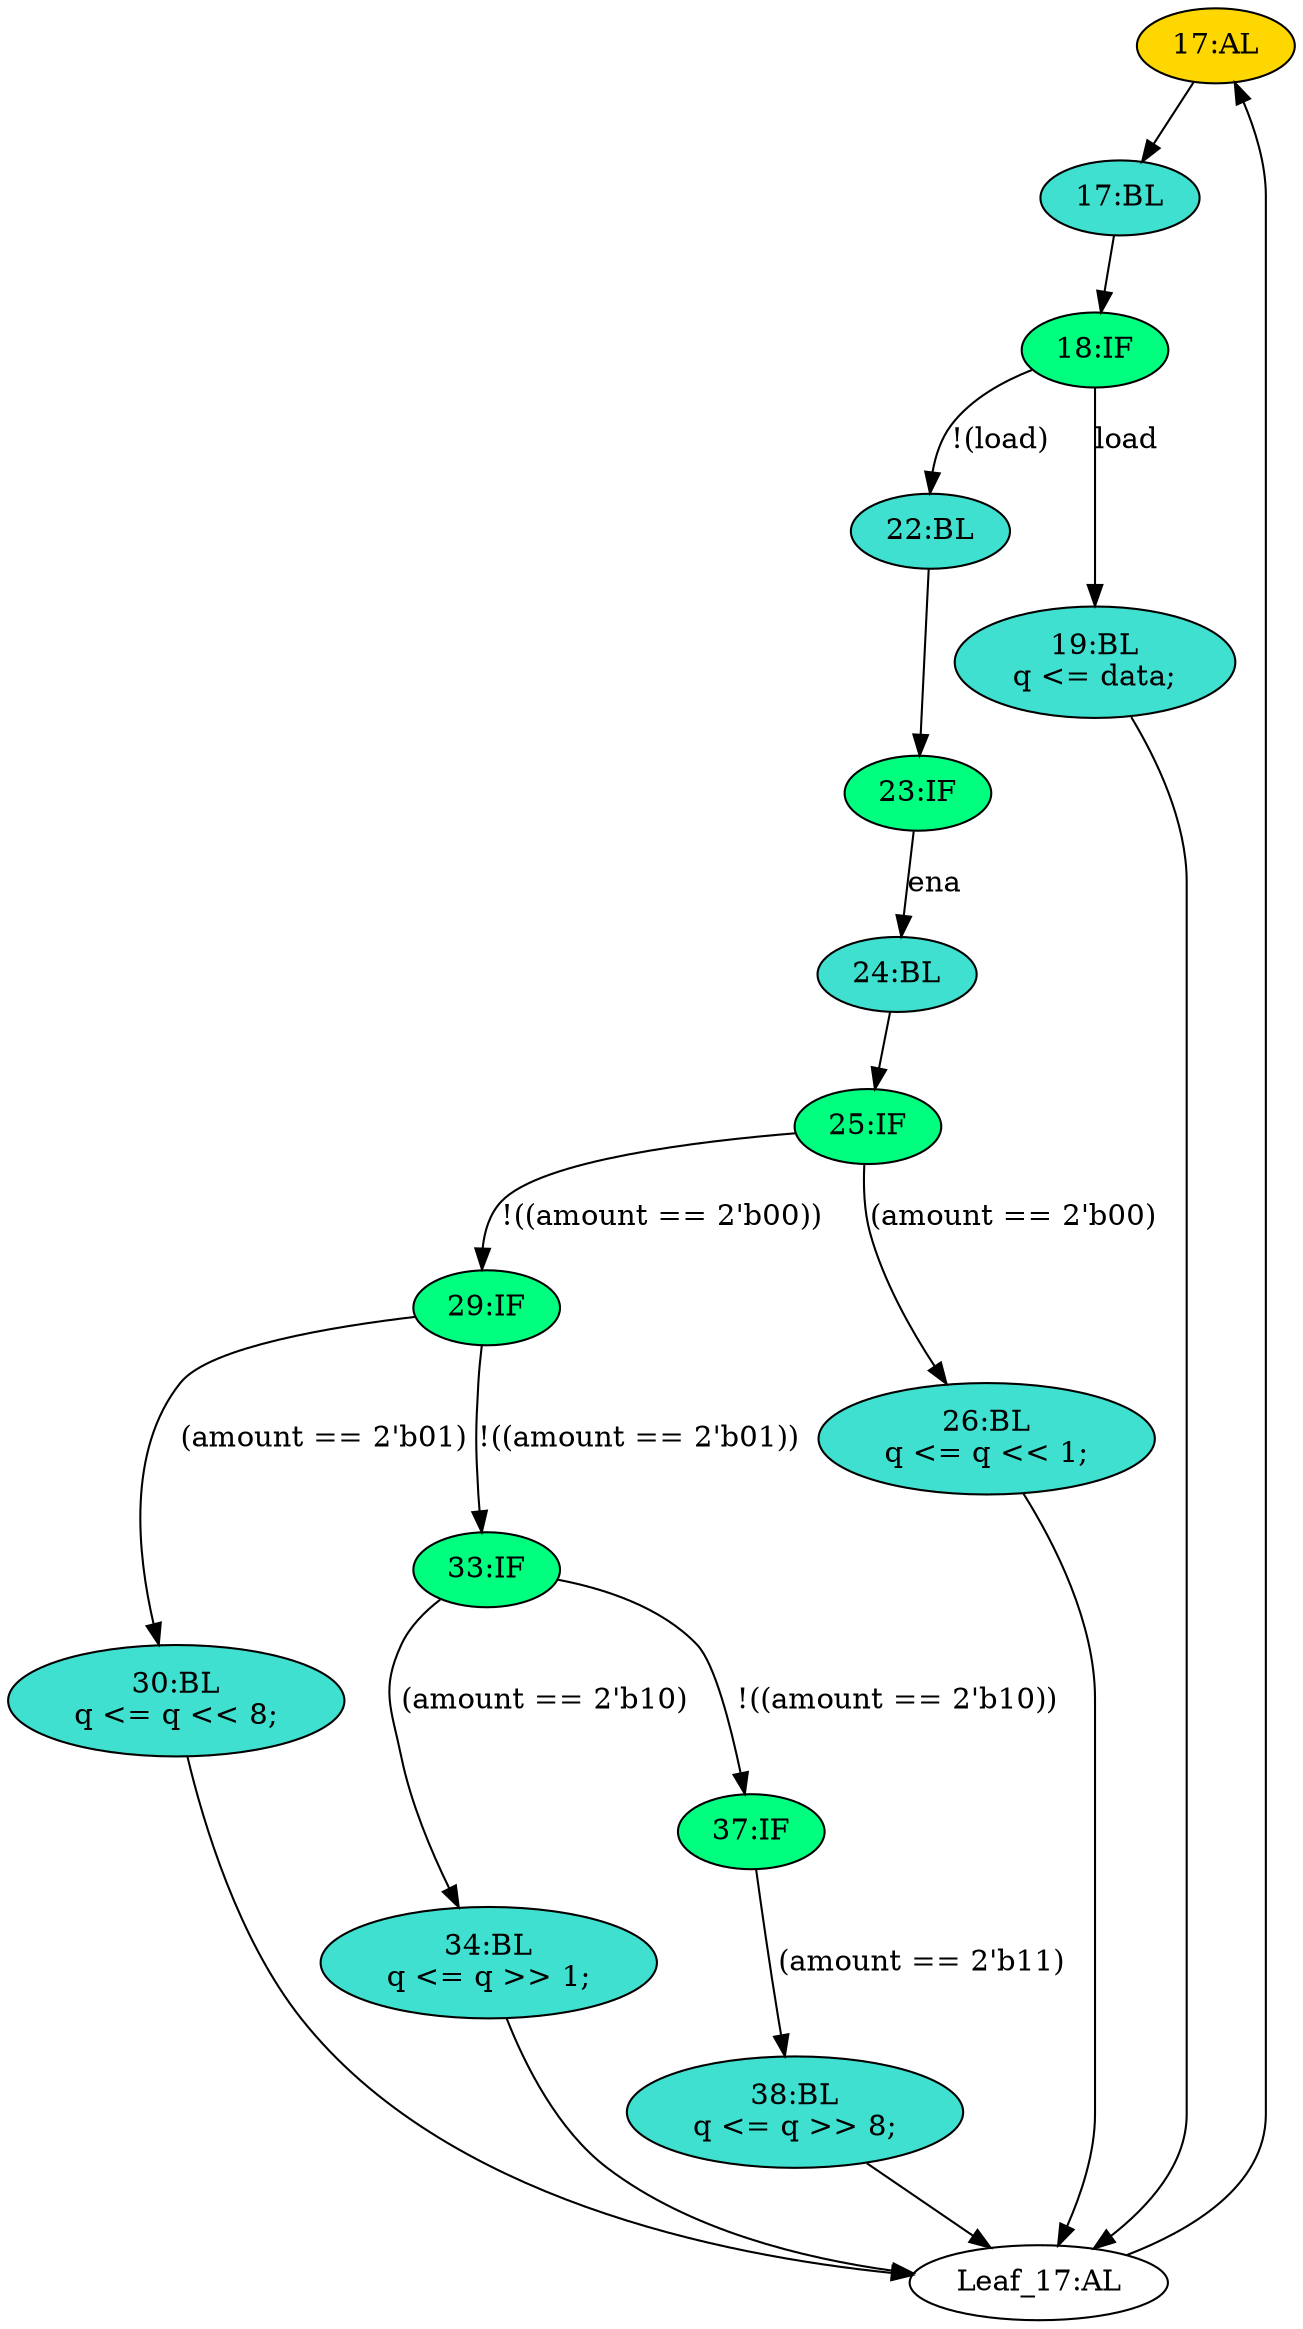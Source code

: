 strict digraph "compose( ,  )" {
	node [label="\N"];
	"17:AL"	[ast="<pyverilog.vparser.ast.Always object at 0x7f1db7cf7090>",
		clk_sens=True,
		fillcolor=gold,
		label="17:AL",
		sens="['clk']",
		statements="[]",
		style=filled,
		typ=Always,
		use_var="['load', 'ena', 'amount', 'data', 'q']"];
	"17:BL"	[ast="<pyverilog.vparser.ast.Block object at 0x7f1db7ce3d10>",
		fillcolor=turquoise,
		label="17:BL",
		statements="[]",
		style=filled,
		typ=Block];
	"17:AL" -> "17:BL"	[cond="[]",
		lineno=None];
	"29:IF"	[ast="<pyverilog.vparser.ast.IfStatement object at 0x7f1db805ee50>",
		fillcolor=springgreen,
		label="29:IF",
		statements="[]",
		style=filled,
		typ=IfStatement];
	"30:BL"	[ast="<pyverilog.vparser.ast.Block object at 0x7f1db7ce6450>",
		fillcolor=turquoise,
		label="30:BL
q <= q << 8;",
		statements="[<pyverilog.vparser.ast.NonblockingSubstitution object at 0x7f1dbbe45d10>]",
		style=filled,
		typ=Block];
	"29:IF" -> "30:BL"	[cond="['amount']",
		label="(amount == 2'b01)",
		lineno=29];
	"33:IF"	[ast="<pyverilog.vparser.ast.IfStatement object at 0x7f1db7d06510>",
		fillcolor=springgreen,
		label="33:IF",
		statements="[]",
		style=filled,
		typ=IfStatement];
	"29:IF" -> "33:IF"	[cond="['amount']",
		label="!((amount == 2'b01))",
		lineno=29];
	"22:BL"	[ast="<pyverilog.vparser.ast.Block object at 0x7f1db7c8ee90>",
		fillcolor=turquoise,
		label="22:BL",
		statements="[]",
		style=filled,
		typ=Block];
	"23:IF"	[ast="<pyverilog.vparser.ast.IfStatement object at 0x7f1db7c8ebd0>",
		fillcolor=springgreen,
		label="23:IF",
		statements="[]",
		style=filled,
		typ=IfStatement];
	"22:BL" -> "23:IF"	[cond="[]",
		lineno=None];
	"38:BL"	[ast="<pyverilog.vparser.ast.Block object at 0x7f1db7958bd0>",
		fillcolor=turquoise,
		label="38:BL
q <= q >> 8;",
		statements="[<pyverilog.vparser.ast.NonblockingSubstitution object at 0x7f1db7958a50>]",
		style=filled,
		typ=Block];
	"Leaf_17:AL"	[def_var="['q']",
		label="Leaf_17:AL"];
	"38:BL" -> "Leaf_17:AL"	[cond="[]",
		lineno=None];
	"34:BL"	[ast="<pyverilog.vparser.ast.Block object at 0x7f1db7d60f90>",
		fillcolor=turquoise,
		label="34:BL
q <= q >> 1;",
		statements="[<pyverilog.vparser.ast.NonblockingSubstitution object at 0x7f1db7d06550>]",
		style=filled,
		typ=Block];
	"34:BL" -> "Leaf_17:AL"	[cond="[]",
		lineno=None];
	"19:BL"	[ast="<pyverilog.vparser.ast.Block object at 0x7f1db7cf71d0>",
		fillcolor=turquoise,
		label="19:BL
q <= data;",
		statements="[<pyverilog.vparser.ast.NonblockingSubstitution object at 0x7f1db7ce3210>]",
		style=filled,
		typ=Block];
	"19:BL" -> "Leaf_17:AL"	[cond="[]",
		lineno=None];
	"26:BL"	[ast="<pyverilog.vparser.ast.Block object at 0x7f1db7cf1650>",
		fillcolor=turquoise,
		label="26:BL
q <= q << 1;",
		statements="[<pyverilog.vparser.ast.NonblockingSubstitution object at 0x7f1db7ce6650>]",
		style=filled,
		typ=Block];
	"26:BL" -> "Leaf_17:AL"	[cond="[]",
		lineno=None];
	"37:IF"	[ast="<pyverilog.vparser.ast.IfStatement object at 0x7f1db7958350>",
		fillcolor=springgreen,
		label="37:IF",
		statements="[]",
		style=filled,
		typ=IfStatement];
	"37:IF" -> "38:BL"	[cond="['amount']",
		label="(amount == 2'b11)",
		lineno=37];
	"18:IF"	[ast="<pyverilog.vparser.ast.IfStatement object at 0x7f1db7ce3ed0>",
		fillcolor=springgreen,
		label="18:IF",
		statements="[]",
		style=filled,
		typ=IfStatement];
	"17:BL" -> "18:IF"	[cond="[]",
		lineno=None];
	"30:BL" -> "Leaf_17:AL"	[cond="[]",
		lineno=None];
	"24:BL"	[ast="<pyverilog.vparser.ast.Block object at 0x7f1db7c8ecd0>",
		fillcolor=turquoise,
		label="24:BL",
		statements="[]",
		style=filled,
		typ=Block];
	"25:IF"	[ast="<pyverilog.vparser.ast.IfStatement object at 0x7f1db7cfdd10>",
		fillcolor=springgreen,
		label="25:IF",
		statements="[]",
		style=filled,
		typ=IfStatement];
	"24:BL" -> "25:IF"	[cond="[]",
		lineno=None];
	"33:IF" -> "34:BL"	[cond="['amount']",
		label="(amount == 2'b10)",
		lineno=33];
	"33:IF" -> "37:IF"	[cond="['amount']",
		label="!((amount == 2'b10))",
		lineno=33];
	"25:IF" -> "29:IF"	[cond="['amount']",
		label="!((amount == 2'b00))",
		lineno=25];
	"25:IF" -> "26:BL"	[cond="['amount']",
		label="(amount == 2'b00)",
		lineno=25];
	"23:IF" -> "24:BL"	[cond="['ena']",
		label=ena,
		lineno=23];
	"18:IF" -> "22:BL"	[cond="['load']",
		label="!(load)",
		lineno=18];
	"18:IF" -> "19:BL"	[cond="['load']",
		label=load,
		lineno=18];
	"Leaf_17:AL" -> "17:AL";
}
